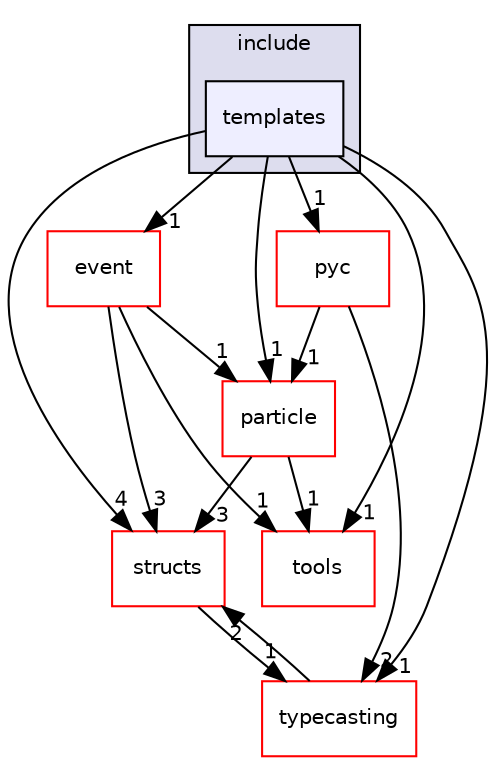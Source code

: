 digraph "templates" {
  compound=true
  node [ fontsize="10", fontname="Helvetica"];
  edge [ labelfontsize="10", labelfontname="Helvetica"];
  subgraph clusterdir_cd756b98f2ef0676882300bf029914a4 {
    graph [ bgcolor="#ddddee", pencolor="black", label="include" fontname="Helvetica", fontsize="10", URL="dir_cd756b98f2ef0676882300bf029914a4.html"]
  dir_5b77873416ebefa878b6326dd72dce0d [shape=box, label="templates", style="filled", fillcolor="#eeeeff", pencolor="black", URL="dir_5b77873416ebefa878b6326dd72dce0d.html"];
  }
  dir_639930e6546076602fdb99daad4d48b4 [shape=box label="structs" fillcolor="white" style="filled" color="red" URL="dir_639930e6546076602fdb99daad4d48b4.html"];
  dir_b60a80b5573f59b8d3124d04096ac72b [shape=box label="typecasting" fillcolor="white" style="filled" color="red" URL="dir_b60a80b5573f59b8d3124d04096ac72b.html"];
  dir_ec4844e93998863f4e611fcf0d12b86b [shape=box label="pyc" fillcolor="white" style="filled" color="red" URL="dir_ec4844e93998863f4e611fcf0d12b86b.html"];
  dir_fb91096735c52f3a453d1a3e67025085 [shape=box label="event" fillcolor="white" style="filled" color="red" URL="dir_fb91096735c52f3a453d1a3e67025085.html"];
  dir_1591526fd125289a70742a0dafe36eb5 [shape=box label="particle" fillcolor="white" style="filled" color="red" URL="dir_1591526fd125289a70742a0dafe36eb5.html"];
  dir_f0fdfbf866f75abaaae77c9c053e2c4e [shape=box label="tools" fillcolor="white" style="filled" color="red" URL="dir_f0fdfbf866f75abaaae77c9c053e2c4e.html"];
  dir_639930e6546076602fdb99daad4d48b4->dir_b60a80b5573f59b8d3124d04096ac72b [headlabel="1", labeldistance=1.5 headhref="dir_000080_000153.html"];
  dir_b60a80b5573f59b8d3124d04096ac72b->dir_639930e6546076602fdb99daad4d48b4 [headlabel="2", labeldistance=1.5 headhref="dir_000153_000080.html"];
  dir_ec4844e93998863f4e611fcf0d12b86b->dir_b60a80b5573f59b8d3124d04096ac72b [headlabel="2", labeldistance=1.5 headhref="dir_000084_000153.html"];
  dir_ec4844e93998863f4e611fcf0d12b86b->dir_1591526fd125289a70742a0dafe36eb5 [headlabel="1", labeldistance=1.5 headhref="dir_000084_000090.html"];
  dir_fb91096735c52f3a453d1a3e67025085->dir_639930e6546076602fdb99daad4d48b4 [headlabel="3", labeldistance=1.5 headhref="dir_000116_000080.html"];
  dir_fb91096735c52f3a453d1a3e67025085->dir_1591526fd125289a70742a0dafe36eb5 [headlabel="1", labeldistance=1.5 headhref="dir_000116_000090.html"];
  dir_fb91096735c52f3a453d1a3e67025085->dir_f0fdfbf866f75abaaae77c9c053e2c4e [headlabel="1", labeldistance=1.5 headhref="dir_000116_000142.html"];
  dir_5b77873416ebefa878b6326dd72dce0d->dir_639930e6546076602fdb99daad4d48b4 [headlabel="4", labeldistance=1.5 headhref="dir_000133_000080.html"];
  dir_5b77873416ebefa878b6326dd72dce0d->dir_b60a80b5573f59b8d3124d04096ac72b [headlabel="1", labeldistance=1.5 headhref="dir_000133_000153.html"];
  dir_5b77873416ebefa878b6326dd72dce0d->dir_ec4844e93998863f4e611fcf0d12b86b [headlabel="1", labeldistance=1.5 headhref="dir_000133_000084.html"];
  dir_5b77873416ebefa878b6326dd72dce0d->dir_fb91096735c52f3a453d1a3e67025085 [headlabel="1", labeldistance=1.5 headhref="dir_000133_000116.html"];
  dir_5b77873416ebefa878b6326dd72dce0d->dir_1591526fd125289a70742a0dafe36eb5 [headlabel="1", labeldistance=1.5 headhref="dir_000133_000090.html"];
  dir_5b77873416ebefa878b6326dd72dce0d->dir_f0fdfbf866f75abaaae77c9c053e2c4e [headlabel="1", labeldistance=1.5 headhref="dir_000133_000142.html"];
  dir_1591526fd125289a70742a0dafe36eb5->dir_639930e6546076602fdb99daad4d48b4 [headlabel="3", labeldistance=1.5 headhref="dir_000090_000080.html"];
  dir_1591526fd125289a70742a0dafe36eb5->dir_f0fdfbf866f75abaaae77c9c053e2c4e [headlabel="1", labeldistance=1.5 headhref="dir_000090_000142.html"];
}
